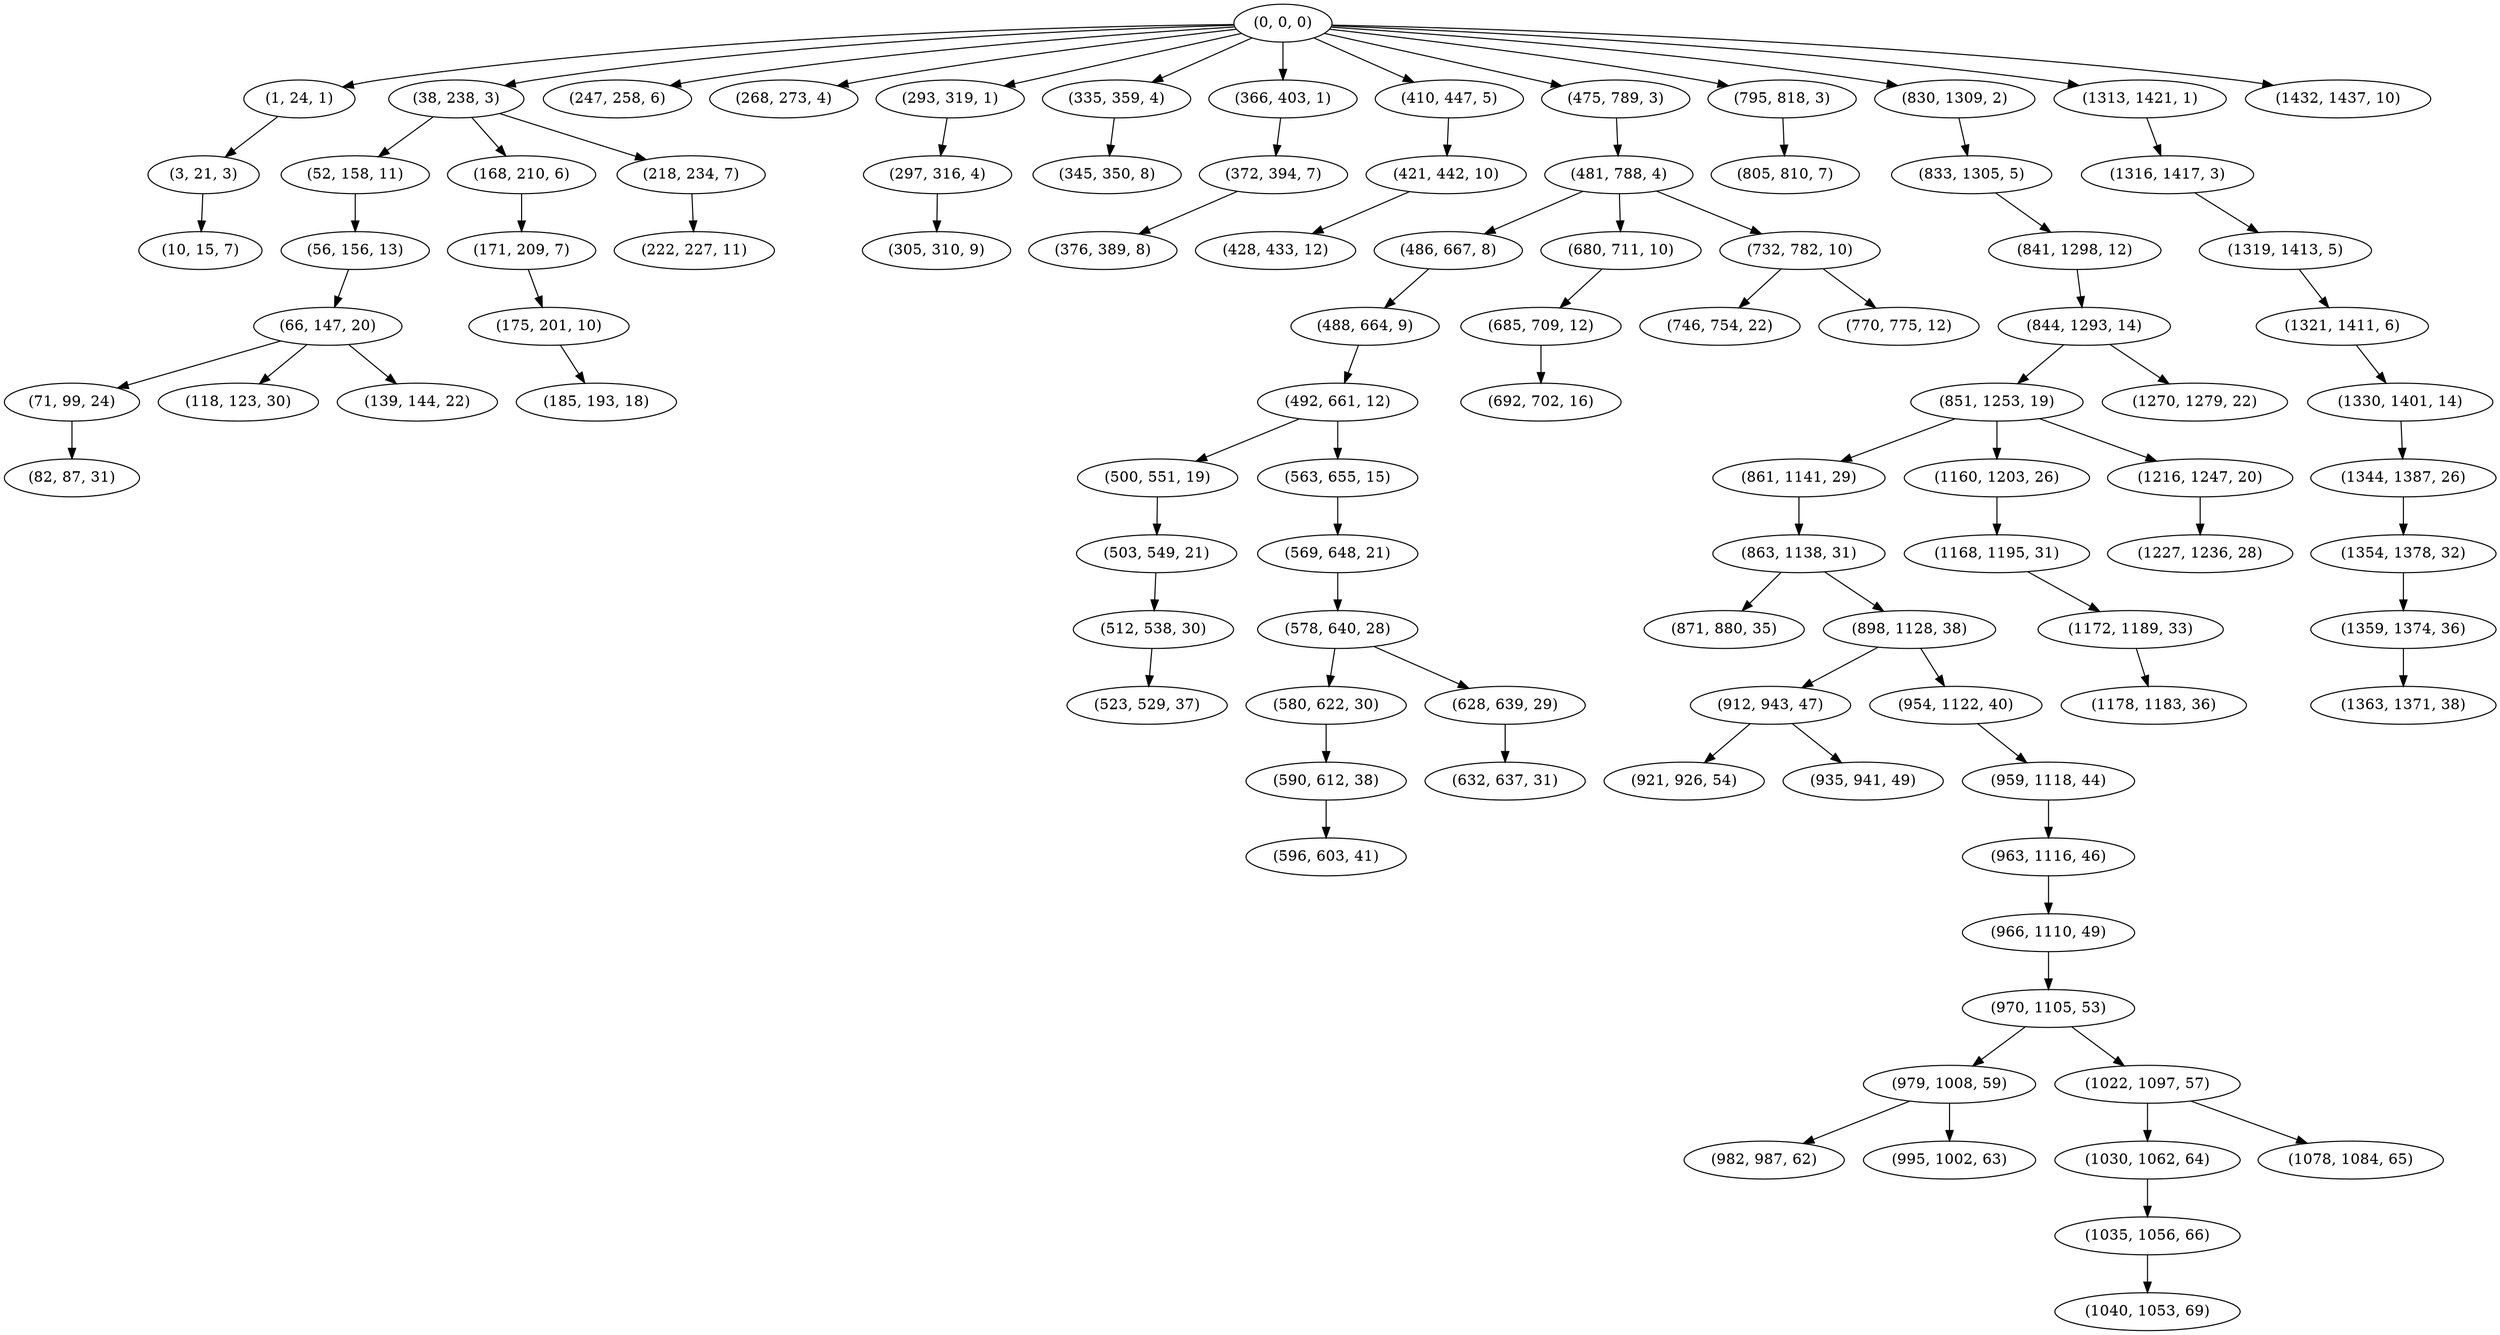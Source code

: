 digraph tree {
    "(0, 0, 0)";
    "(1, 24, 1)";
    "(3, 21, 3)";
    "(10, 15, 7)";
    "(38, 238, 3)";
    "(52, 158, 11)";
    "(56, 156, 13)";
    "(66, 147, 20)";
    "(71, 99, 24)";
    "(82, 87, 31)";
    "(118, 123, 30)";
    "(139, 144, 22)";
    "(168, 210, 6)";
    "(171, 209, 7)";
    "(175, 201, 10)";
    "(185, 193, 18)";
    "(218, 234, 7)";
    "(222, 227, 11)";
    "(247, 258, 6)";
    "(268, 273, 4)";
    "(293, 319, 1)";
    "(297, 316, 4)";
    "(305, 310, 9)";
    "(335, 359, 4)";
    "(345, 350, 8)";
    "(366, 403, 1)";
    "(372, 394, 7)";
    "(376, 389, 8)";
    "(410, 447, 5)";
    "(421, 442, 10)";
    "(428, 433, 12)";
    "(475, 789, 3)";
    "(481, 788, 4)";
    "(486, 667, 8)";
    "(488, 664, 9)";
    "(492, 661, 12)";
    "(500, 551, 19)";
    "(503, 549, 21)";
    "(512, 538, 30)";
    "(523, 529, 37)";
    "(563, 655, 15)";
    "(569, 648, 21)";
    "(578, 640, 28)";
    "(580, 622, 30)";
    "(590, 612, 38)";
    "(596, 603, 41)";
    "(628, 639, 29)";
    "(632, 637, 31)";
    "(680, 711, 10)";
    "(685, 709, 12)";
    "(692, 702, 16)";
    "(732, 782, 10)";
    "(746, 754, 22)";
    "(770, 775, 12)";
    "(795, 818, 3)";
    "(805, 810, 7)";
    "(830, 1309, 2)";
    "(833, 1305, 5)";
    "(841, 1298, 12)";
    "(844, 1293, 14)";
    "(851, 1253, 19)";
    "(861, 1141, 29)";
    "(863, 1138, 31)";
    "(871, 880, 35)";
    "(898, 1128, 38)";
    "(912, 943, 47)";
    "(921, 926, 54)";
    "(935, 941, 49)";
    "(954, 1122, 40)";
    "(959, 1118, 44)";
    "(963, 1116, 46)";
    "(966, 1110, 49)";
    "(970, 1105, 53)";
    "(979, 1008, 59)";
    "(982, 987, 62)";
    "(995, 1002, 63)";
    "(1022, 1097, 57)";
    "(1030, 1062, 64)";
    "(1035, 1056, 66)";
    "(1040, 1053, 69)";
    "(1078, 1084, 65)";
    "(1160, 1203, 26)";
    "(1168, 1195, 31)";
    "(1172, 1189, 33)";
    "(1178, 1183, 36)";
    "(1216, 1247, 20)";
    "(1227, 1236, 28)";
    "(1270, 1279, 22)";
    "(1313, 1421, 1)";
    "(1316, 1417, 3)";
    "(1319, 1413, 5)";
    "(1321, 1411, 6)";
    "(1330, 1401, 14)";
    "(1344, 1387, 26)";
    "(1354, 1378, 32)";
    "(1359, 1374, 36)";
    "(1363, 1371, 38)";
    "(1432, 1437, 10)";
    "(0, 0, 0)" -> "(1, 24, 1)";
    "(0, 0, 0)" -> "(38, 238, 3)";
    "(0, 0, 0)" -> "(247, 258, 6)";
    "(0, 0, 0)" -> "(268, 273, 4)";
    "(0, 0, 0)" -> "(293, 319, 1)";
    "(0, 0, 0)" -> "(335, 359, 4)";
    "(0, 0, 0)" -> "(366, 403, 1)";
    "(0, 0, 0)" -> "(410, 447, 5)";
    "(0, 0, 0)" -> "(475, 789, 3)";
    "(0, 0, 0)" -> "(795, 818, 3)";
    "(0, 0, 0)" -> "(830, 1309, 2)";
    "(0, 0, 0)" -> "(1313, 1421, 1)";
    "(0, 0, 0)" -> "(1432, 1437, 10)";
    "(1, 24, 1)" -> "(3, 21, 3)";
    "(3, 21, 3)" -> "(10, 15, 7)";
    "(38, 238, 3)" -> "(52, 158, 11)";
    "(38, 238, 3)" -> "(168, 210, 6)";
    "(38, 238, 3)" -> "(218, 234, 7)";
    "(52, 158, 11)" -> "(56, 156, 13)";
    "(56, 156, 13)" -> "(66, 147, 20)";
    "(66, 147, 20)" -> "(71, 99, 24)";
    "(66, 147, 20)" -> "(118, 123, 30)";
    "(66, 147, 20)" -> "(139, 144, 22)";
    "(71, 99, 24)" -> "(82, 87, 31)";
    "(168, 210, 6)" -> "(171, 209, 7)";
    "(171, 209, 7)" -> "(175, 201, 10)";
    "(175, 201, 10)" -> "(185, 193, 18)";
    "(218, 234, 7)" -> "(222, 227, 11)";
    "(293, 319, 1)" -> "(297, 316, 4)";
    "(297, 316, 4)" -> "(305, 310, 9)";
    "(335, 359, 4)" -> "(345, 350, 8)";
    "(366, 403, 1)" -> "(372, 394, 7)";
    "(372, 394, 7)" -> "(376, 389, 8)";
    "(410, 447, 5)" -> "(421, 442, 10)";
    "(421, 442, 10)" -> "(428, 433, 12)";
    "(475, 789, 3)" -> "(481, 788, 4)";
    "(481, 788, 4)" -> "(486, 667, 8)";
    "(481, 788, 4)" -> "(680, 711, 10)";
    "(481, 788, 4)" -> "(732, 782, 10)";
    "(486, 667, 8)" -> "(488, 664, 9)";
    "(488, 664, 9)" -> "(492, 661, 12)";
    "(492, 661, 12)" -> "(500, 551, 19)";
    "(492, 661, 12)" -> "(563, 655, 15)";
    "(500, 551, 19)" -> "(503, 549, 21)";
    "(503, 549, 21)" -> "(512, 538, 30)";
    "(512, 538, 30)" -> "(523, 529, 37)";
    "(563, 655, 15)" -> "(569, 648, 21)";
    "(569, 648, 21)" -> "(578, 640, 28)";
    "(578, 640, 28)" -> "(580, 622, 30)";
    "(578, 640, 28)" -> "(628, 639, 29)";
    "(580, 622, 30)" -> "(590, 612, 38)";
    "(590, 612, 38)" -> "(596, 603, 41)";
    "(628, 639, 29)" -> "(632, 637, 31)";
    "(680, 711, 10)" -> "(685, 709, 12)";
    "(685, 709, 12)" -> "(692, 702, 16)";
    "(732, 782, 10)" -> "(746, 754, 22)";
    "(732, 782, 10)" -> "(770, 775, 12)";
    "(795, 818, 3)" -> "(805, 810, 7)";
    "(830, 1309, 2)" -> "(833, 1305, 5)";
    "(833, 1305, 5)" -> "(841, 1298, 12)";
    "(841, 1298, 12)" -> "(844, 1293, 14)";
    "(844, 1293, 14)" -> "(851, 1253, 19)";
    "(844, 1293, 14)" -> "(1270, 1279, 22)";
    "(851, 1253, 19)" -> "(861, 1141, 29)";
    "(851, 1253, 19)" -> "(1160, 1203, 26)";
    "(851, 1253, 19)" -> "(1216, 1247, 20)";
    "(861, 1141, 29)" -> "(863, 1138, 31)";
    "(863, 1138, 31)" -> "(871, 880, 35)";
    "(863, 1138, 31)" -> "(898, 1128, 38)";
    "(898, 1128, 38)" -> "(912, 943, 47)";
    "(898, 1128, 38)" -> "(954, 1122, 40)";
    "(912, 943, 47)" -> "(921, 926, 54)";
    "(912, 943, 47)" -> "(935, 941, 49)";
    "(954, 1122, 40)" -> "(959, 1118, 44)";
    "(959, 1118, 44)" -> "(963, 1116, 46)";
    "(963, 1116, 46)" -> "(966, 1110, 49)";
    "(966, 1110, 49)" -> "(970, 1105, 53)";
    "(970, 1105, 53)" -> "(979, 1008, 59)";
    "(970, 1105, 53)" -> "(1022, 1097, 57)";
    "(979, 1008, 59)" -> "(982, 987, 62)";
    "(979, 1008, 59)" -> "(995, 1002, 63)";
    "(1022, 1097, 57)" -> "(1030, 1062, 64)";
    "(1022, 1097, 57)" -> "(1078, 1084, 65)";
    "(1030, 1062, 64)" -> "(1035, 1056, 66)";
    "(1035, 1056, 66)" -> "(1040, 1053, 69)";
    "(1160, 1203, 26)" -> "(1168, 1195, 31)";
    "(1168, 1195, 31)" -> "(1172, 1189, 33)";
    "(1172, 1189, 33)" -> "(1178, 1183, 36)";
    "(1216, 1247, 20)" -> "(1227, 1236, 28)";
    "(1313, 1421, 1)" -> "(1316, 1417, 3)";
    "(1316, 1417, 3)" -> "(1319, 1413, 5)";
    "(1319, 1413, 5)" -> "(1321, 1411, 6)";
    "(1321, 1411, 6)" -> "(1330, 1401, 14)";
    "(1330, 1401, 14)" -> "(1344, 1387, 26)";
    "(1344, 1387, 26)" -> "(1354, 1378, 32)";
    "(1354, 1378, 32)" -> "(1359, 1374, 36)";
    "(1359, 1374, 36)" -> "(1363, 1371, 38)";
}

